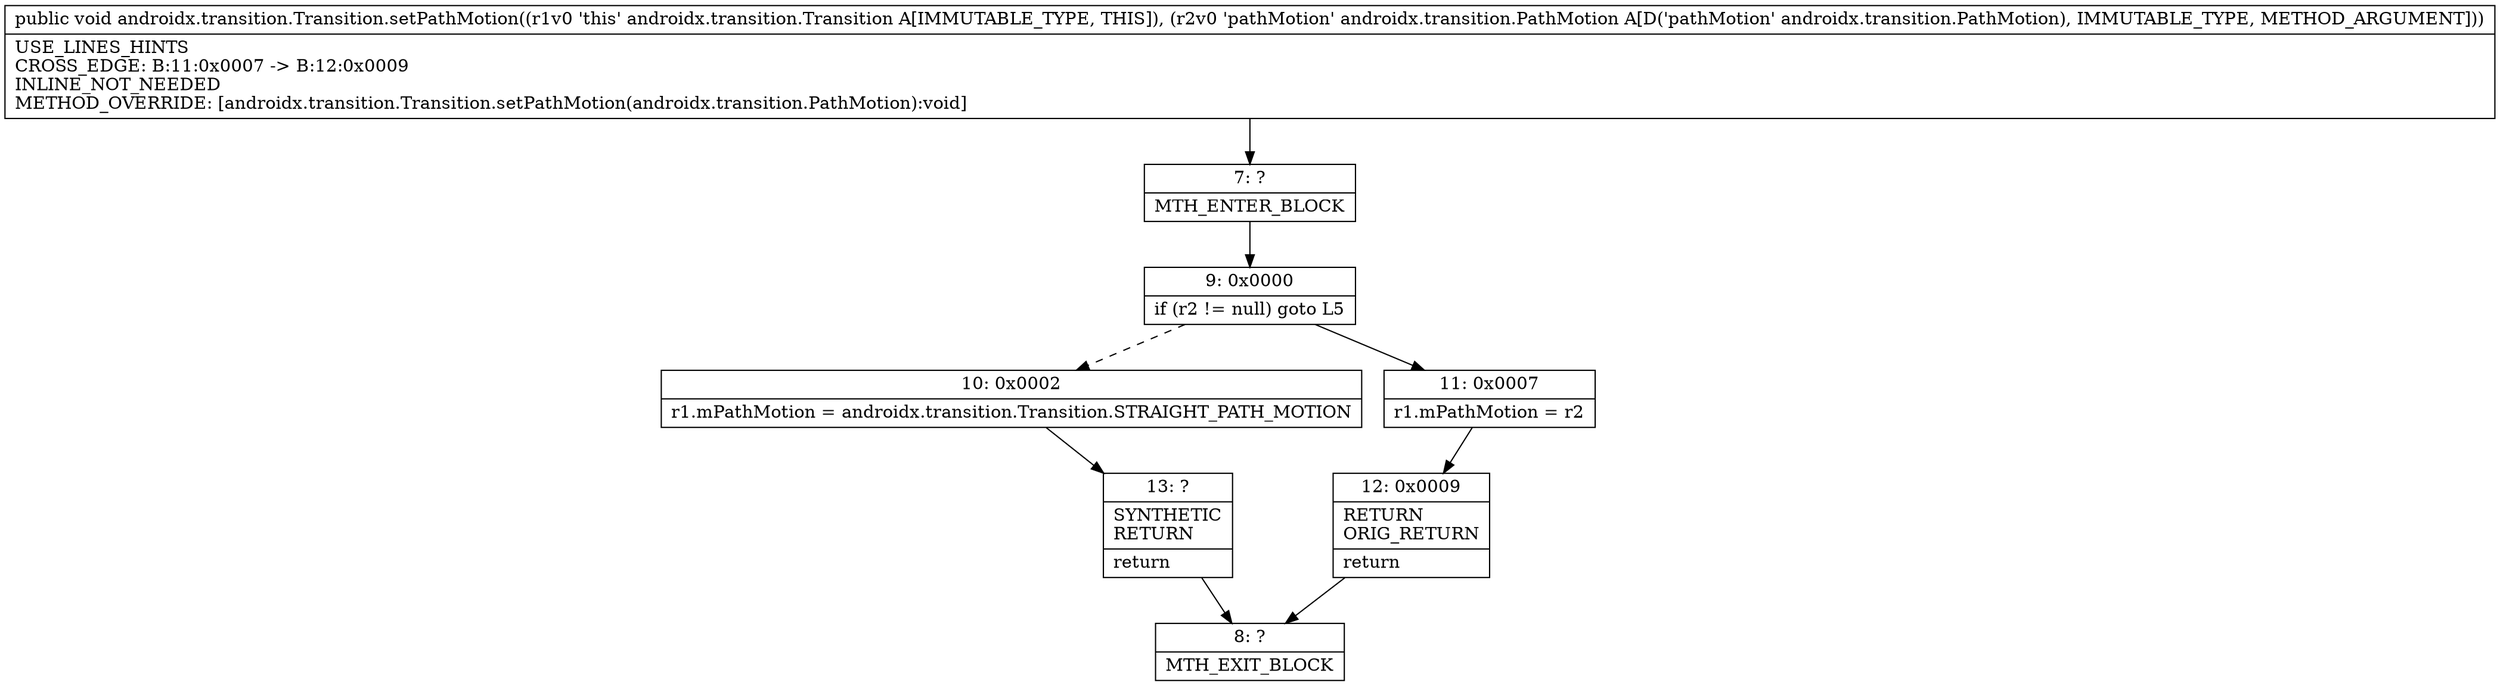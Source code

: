 digraph "CFG forandroidx.transition.Transition.setPathMotion(Landroidx\/transition\/PathMotion;)V" {
Node_7 [shape=record,label="{7\:\ ?|MTH_ENTER_BLOCK\l}"];
Node_9 [shape=record,label="{9\:\ 0x0000|if (r2 != null) goto L5\l}"];
Node_10 [shape=record,label="{10\:\ 0x0002|r1.mPathMotion = androidx.transition.Transition.STRAIGHT_PATH_MOTION\l}"];
Node_13 [shape=record,label="{13\:\ ?|SYNTHETIC\lRETURN\l|return\l}"];
Node_8 [shape=record,label="{8\:\ ?|MTH_EXIT_BLOCK\l}"];
Node_11 [shape=record,label="{11\:\ 0x0007|r1.mPathMotion = r2\l}"];
Node_12 [shape=record,label="{12\:\ 0x0009|RETURN\lORIG_RETURN\l|return\l}"];
MethodNode[shape=record,label="{public void androidx.transition.Transition.setPathMotion((r1v0 'this' androidx.transition.Transition A[IMMUTABLE_TYPE, THIS]), (r2v0 'pathMotion' androidx.transition.PathMotion A[D('pathMotion' androidx.transition.PathMotion), IMMUTABLE_TYPE, METHOD_ARGUMENT]))  | USE_LINES_HINTS\lCROSS_EDGE: B:11:0x0007 \-\> B:12:0x0009\lINLINE_NOT_NEEDED\lMETHOD_OVERRIDE: [androidx.transition.Transition.setPathMotion(androidx.transition.PathMotion):void]\l}"];
MethodNode -> Node_7;Node_7 -> Node_9;
Node_9 -> Node_10[style=dashed];
Node_9 -> Node_11;
Node_10 -> Node_13;
Node_13 -> Node_8;
Node_11 -> Node_12;
Node_12 -> Node_8;
}


